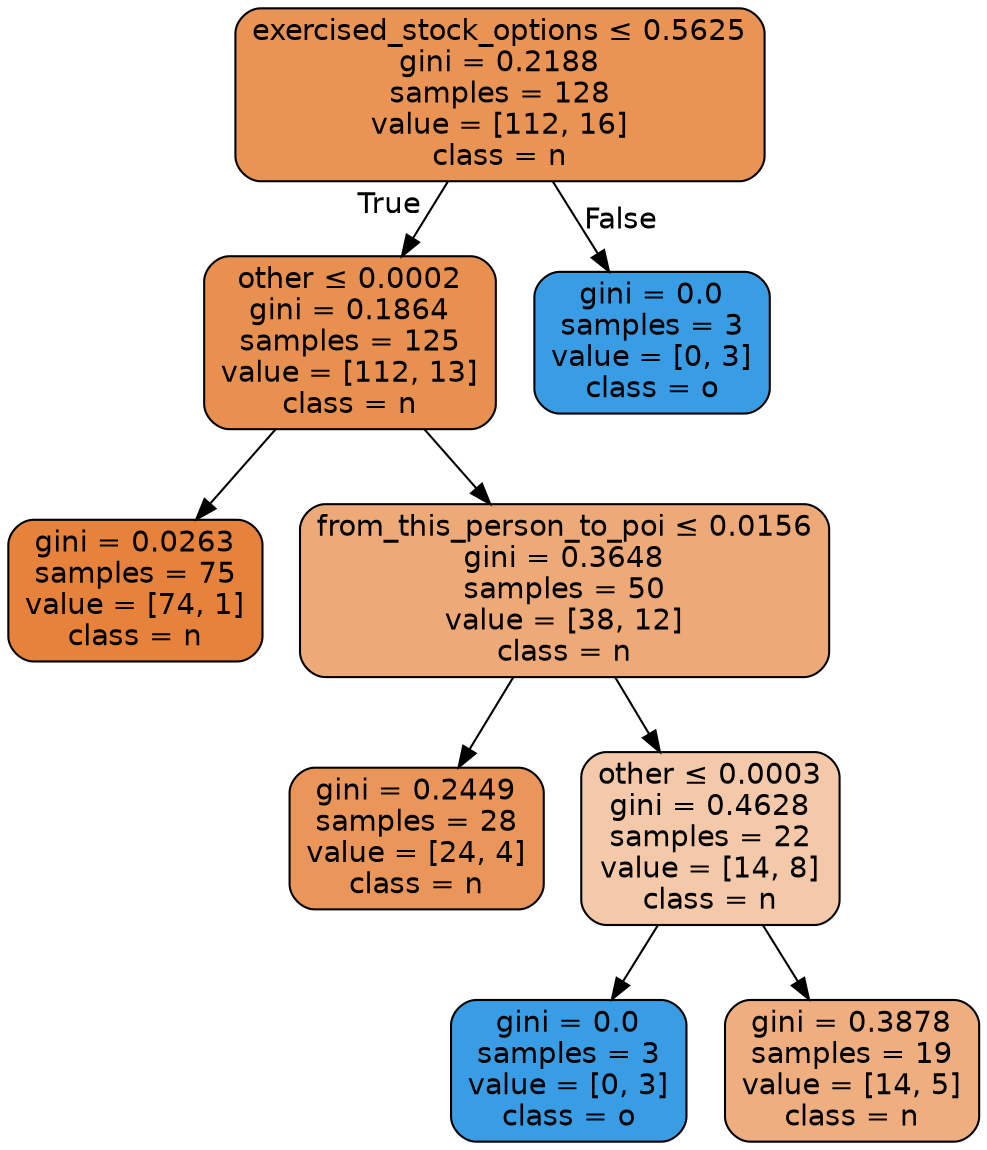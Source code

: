 digraph Tree {
node [shape=box, style="filled, rounded", color="black", fontname=helvetica] ;
edge [fontname=helvetica] ;
0 [label=<exercised_stock_options &le; 0.5625<br/>gini = 0.2188<br/>samples = 128<br/>value = [112, 16]<br/>class = n>, fillcolor="#e58139db"] ;
1 [label=<other &le; 0.0002<br/>gini = 0.1864<br/>samples = 125<br/>value = [112, 13]<br/>class = n>, fillcolor="#e58139e1"] ;
0 -> 1 [labeldistance=2.5, labelangle=45, headlabel="True"] ;
3 [label=<gini = 0.0263<br/>samples = 75<br/>value = [74, 1]<br/>class = n>, fillcolor="#e58139fc"] ;
1 -> 3 ;
4 [label=<from_this_person_to_poi &le; 0.0156<br/>gini = 0.3648<br/>samples = 50<br/>value = [38, 12]<br/>class = n>, fillcolor="#e58139ae"] ;
1 -> 4 ;
5 [label=<gini = 0.2449<br/>samples = 28<br/>value = [24, 4]<br/>class = n>, fillcolor="#e58139d4"] ;
4 -> 5 ;
6 [label=<other &le; 0.0003<br/>gini = 0.4628<br/>samples = 22<br/>value = [14, 8]<br/>class = n>, fillcolor="#e581396d"] ;
4 -> 6 ;
7 [label=<gini = 0.0<br/>samples = 3<br/>value = [0, 3]<br/>class = o>, fillcolor="#399de5ff"] ;
6 -> 7 ;
8 [label=<gini = 0.3878<br/>samples = 19<br/>value = [14, 5]<br/>class = n>, fillcolor="#e58139a4"] ;
6 -> 8 ;
2 [label=<gini = 0.0<br/>samples = 3<br/>value = [0, 3]<br/>class = o>, fillcolor="#399de5ff"] ;
0 -> 2 [labeldistance=2.5, labelangle=-45, headlabel="False"] ;
}